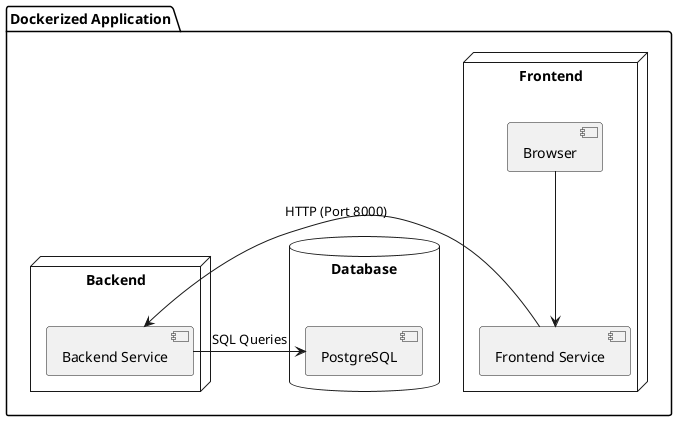@startuml test
package "Dockerized Application" {
    node "Frontend" {
        [Browser] --> [Frontend Service]
    }

database "Database" {
        [PostgreSQL]
        }

    node "Backend" {
        [Backend Service]
    }


}

[Frontend Service] -> [Backend Service]: HTTP (Port 8000)
[Backend Service] -> [PostgreSQL]: SQL Queries
@enduml
